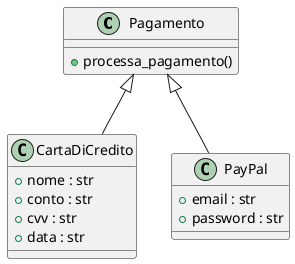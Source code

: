 @startuml es6

class Pagamento{
    + processa_pagamento()
}

class CartaDiCredito{
        
    +nome : str
    +conto : str
    +cvv : str
    +data : str
        
}
    

class PayPal{
    +email : str
    +password : str
        
}
Pagamento <|--CartaDiCredito
Pagamento <|--PayPal
@enduml